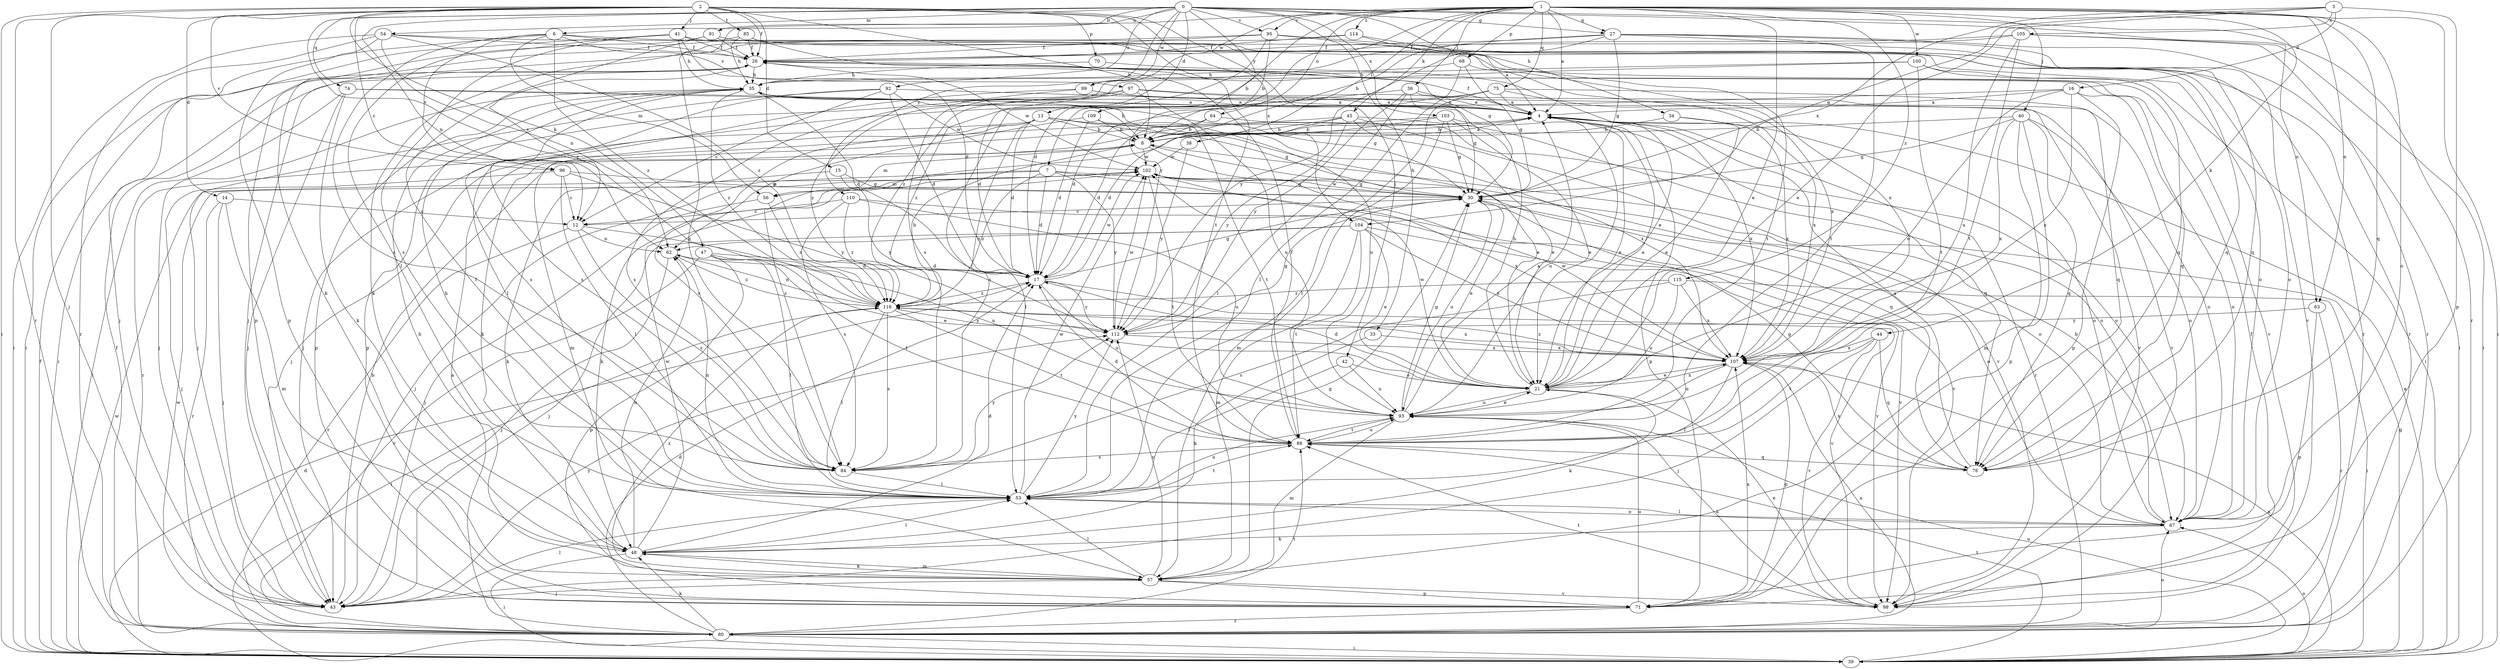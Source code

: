 strict digraph  {
0;
1;
2;
3;
4;
6;
7;
8;
12;
13;
14;
15;
16;
17;
21;
26;
27;
30;
33;
34;
35;
36;
38;
39;
40;
41;
42;
43;
44;
45;
47;
48;
53;
54;
56;
57;
62;
63;
64;
67;
68;
70;
71;
74;
75;
76;
80;
84;
85;
88;
91;
92;
93;
95;
96;
97;
98;
99;
100;
102;
103;
104;
105;
107;
109;
110;
112;
114;
115;
116;
0 -> 6  [label=b];
0 -> 12  [label=c];
0 -> 13  [label=d];
0 -> 27  [label=g];
0 -> 33  [label=h];
0 -> 34  [label=h];
0 -> 54  [label=m];
0 -> 62  [label=n];
0 -> 63  [label=o];
0 -> 74  [label=q];
0 -> 80  [label=r];
0 -> 91  [label=u];
0 -> 92  [label=u];
0 -> 95  [label=v];
0 -> 99  [label=w];
0 -> 103  [label=x];
0 -> 109  [label=y];
0 -> 110  [label=y];
1 -> 4  [label=a];
1 -> 7  [label=b];
1 -> 21  [label=e];
1 -> 27  [label=g];
1 -> 36  [label=i];
1 -> 38  [label=i];
1 -> 39  [label=i];
1 -> 40  [label=j];
1 -> 44  [label=k];
1 -> 45  [label=k];
1 -> 63  [label=o];
1 -> 64  [label=o];
1 -> 67  [label=o];
1 -> 68  [label=p];
1 -> 75  [label=q];
1 -> 76  [label=q];
1 -> 84  [label=s];
1 -> 95  [label=v];
1 -> 99  [label=w];
1 -> 100  [label=w];
1 -> 112  [label=y];
1 -> 114  [label=z];
1 -> 115  [label=z];
2 -> 8  [label=b];
2 -> 14  [label=d];
2 -> 15  [label=d];
2 -> 26  [label=f];
2 -> 39  [label=i];
2 -> 41  [label=j];
2 -> 42  [label=j];
2 -> 43  [label=j];
2 -> 47  [label=k];
2 -> 70  [label=p];
2 -> 80  [label=r];
2 -> 85  [label=t];
2 -> 88  [label=t];
2 -> 96  [label=v];
2 -> 104  [label=x];
2 -> 116  [label=z];
3 -> 16  [label=d];
3 -> 21  [label=e];
3 -> 30  [label=g];
3 -> 71  [label=p];
3 -> 104  [label=x];
3 -> 105  [label=x];
4 -> 8  [label=b];
4 -> 21  [label=e];
4 -> 26  [label=f];
4 -> 48  [label=k];
4 -> 67  [label=o];
4 -> 71  [label=p];
4 -> 80  [label=r];
4 -> 93  [label=u];
4 -> 107  [label=x];
6 -> 26  [label=f];
6 -> 39  [label=i];
6 -> 56  [label=m];
6 -> 84  [label=s];
6 -> 96  [label=v];
6 -> 97  [label=v];
6 -> 107  [label=x];
6 -> 116  [label=z];
7 -> 17  [label=d];
7 -> 30  [label=g];
7 -> 43  [label=j];
7 -> 56  [label=m];
7 -> 98  [label=v];
7 -> 112  [label=y];
7 -> 116  [label=z];
8 -> 4  [label=a];
8 -> 56  [label=m];
8 -> 67  [label=o];
8 -> 76  [label=q];
8 -> 102  [label=w];
12 -> 62  [label=n];
12 -> 80  [label=r];
12 -> 84  [label=s];
12 -> 93  [label=u];
13 -> 8  [label=b];
13 -> 17  [label=d];
13 -> 21  [label=e];
13 -> 30  [label=g];
13 -> 53  [label=l];
13 -> 57  [label=m];
13 -> 80  [label=r];
13 -> 84  [label=s];
13 -> 107  [label=x];
14 -> 12  [label=c];
14 -> 43  [label=j];
14 -> 57  [label=m];
14 -> 80  [label=r];
15 -> 30  [label=g];
15 -> 48  [label=k];
15 -> 112  [label=y];
16 -> 4  [label=a];
16 -> 21  [label=e];
16 -> 67  [label=o];
16 -> 71  [label=p];
16 -> 84  [label=s];
16 -> 107  [label=x];
17 -> 30  [label=g];
17 -> 93  [label=u];
17 -> 98  [label=v];
17 -> 102  [label=w];
17 -> 112  [label=y];
17 -> 116  [label=z];
21 -> 4  [label=a];
21 -> 17  [label=d];
21 -> 35  [label=h];
21 -> 48  [label=k];
21 -> 93  [label=u];
21 -> 102  [label=w];
21 -> 107  [label=x];
26 -> 35  [label=h];
26 -> 39  [label=i];
26 -> 76  [label=q];
26 -> 102  [label=w];
27 -> 8  [label=b];
27 -> 26  [label=f];
27 -> 30  [label=g];
27 -> 39  [label=i];
27 -> 76  [label=q];
27 -> 88  [label=t];
27 -> 98  [label=v];
27 -> 112  [label=y];
30 -> 12  [label=c];
30 -> 21  [label=e];
30 -> 67  [label=o];
30 -> 93  [label=u];
30 -> 102  [label=w];
33 -> 48  [label=k];
33 -> 107  [label=x];
34 -> 8  [label=b];
34 -> 21  [label=e];
34 -> 107  [label=x];
35 -> 4  [label=a];
35 -> 8  [label=b];
35 -> 17  [label=d];
35 -> 30  [label=g];
35 -> 43  [label=j];
35 -> 71  [label=p];
35 -> 84  [label=s];
35 -> 116  [label=z];
36 -> 4  [label=a];
36 -> 17  [label=d];
36 -> 30  [label=g];
36 -> 53  [label=l];
36 -> 67  [label=o];
36 -> 112  [label=y];
38 -> 102  [label=w];
38 -> 112  [label=y];
39 -> 4  [label=a];
39 -> 17  [label=d];
39 -> 26  [label=f];
39 -> 30  [label=g];
39 -> 67  [label=o];
39 -> 88  [label=t];
39 -> 93  [label=u];
39 -> 102  [label=w];
39 -> 107  [label=x];
40 -> 8  [label=b];
40 -> 30  [label=g];
40 -> 57  [label=m];
40 -> 67  [label=o];
40 -> 71  [label=p];
40 -> 76  [label=q];
40 -> 107  [label=x];
41 -> 17  [label=d];
41 -> 26  [label=f];
41 -> 35  [label=h];
41 -> 43  [label=j];
41 -> 53  [label=l];
41 -> 76  [label=q];
41 -> 84  [label=s];
42 -> 21  [label=e];
42 -> 53  [label=l];
42 -> 93  [label=u];
43 -> 8  [label=b];
43 -> 53  [label=l];
43 -> 112  [label=y];
44 -> 43  [label=j];
44 -> 76  [label=q];
44 -> 88  [label=t];
44 -> 98  [label=v];
44 -> 107  [label=x];
45 -> 8  [label=b];
45 -> 17  [label=d];
45 -> 21  [label=e];
45 -> 43  [label=j];
45 -> 67  [label=o];
45 -> 98  [label=v];
45 -> 112  [label=y];
47 -> 17  [label=d];
47 -> 21  [label=e];
47 -> 53  [label=l];
47 -> 71  [label=p];
47 -> 80  [label=r];
47 -> 88  [label=t];
48 -> 17  [label=d];
48 -> 39  [label=i];
48 -> 53  [label=l];
48 -> 57  [label=m];
48 -> 62  [label=n];
48 -> 102  [label=w];
53 -> 26  [label=f];
53 -> 35  [label=h];
53 -> 62  [label=n];
53 -> 67  [label=o];
53 -> 88  [label=t];
53 -> 93  [label=u];
53 -> 102  [label=w];
53 -> 112  [label=y];
54 -> 26  [label=f];
54 -> 39  [label=i];
54 -> 62  [label=n];
54 -> 67  [label=o];
54 -> 71  [label=p];
54 -> 80  [label=r];
54 -> 116  [label=z];
56 -> 43  [label=j];
56 -> 116  [label=z];
57 -> 30  [label=g];
57 -> 35  [label=h];
57 -> 43  [label=j];
57 -> 48  [label=k];
57 -> 53  [label=l];
57 -> 71  [label=p];
57 -> 98  [label=v];
57 -> 112  [label=y];
57 -> 116  [label=z];
62 -> 17  [label=d];
62 -> 43  [label=j];
62 -> 116  [label=z];
63 -> 71  [label=p];
63 -> 80  [label=r];
63 -> 112  [label=y];
64 -> 8  [label=b];
64 -> 17  [label=d];
64 -> 67  [label=o];
67 -> 8  [label=b];
67 -> 48  [label=k];
67 -> 53  [label=l];
68 -> 30  [label=g];
68 -> 35  [label=h];
68 -> 53  [label=l];
68 -> 107  [label=x];
70 -> 21  [label=e];
70 -> 35  [label=h];
71 -> 80  [label=r];
71 -> 93  [label=u];
71 -> 107  [label=x];
74 -> 4  [label=a];
74 -> 39  [label=i];
74 -> 43  [label=j];
74 -> 48  [label=k];
74 -> 93  [label=u];
75 -> 4  [label=a];
75 -> 43  [label=j];
75 -> 53  [label=l];
75 -> 76  [label=q];
75 -> 107  [label=x];
75 -> 116  [label=z];
76 -> 4  [label=a];
76 -> 30  [label=g];
76 -> 107  [label=x];
80 -> 4  [label=a];
80 -> 17  [label=d];
80 -> 26  [label=f];
80 -> 39  [label=i];
80 -> 48  [label=k];
80 -> 67  [label=o];
80 -> 88  [label=t];
80 -> 102  [label=w];
80 -> 107  [label=x];
84 -> 53  [label=l];
84 -> 112  [label=y];
85 -> 26  [label=f];
85 -> 30  [label=g];
85 -> 35  [label=h];
85 -> 71  [label=p];
85 -> 76  [label=q];
88 -> 17  [label=d];
88 -> 26  [label=f];
88 -> 76  [label=q];
88 -> 84  [label=s];
88 -> 93  [label=u];
91 -> 12  [label=c];
91 -> 26  [label=f];
91 -> 48  [label=k];
91 -> 67  [label=o];
92 -> 4  [label=a];
92 -> 12  [label=c];
92 -> 17  [label=d];
92 -> 43  [label=j];
92 -> 84  [label=s];
92 -> 102  [label=w];
93 -> 4  [label=a];
93 -> 21  [label=e];
93 -> 30  [label=g];
93 -> 57  [label=m];
93 -> 88  [label=t];
95 -> 8  [label=b];
95 -> 17  [label=d];
95 -> 26  [label=f];
95 -> 48  [label=k];
95 -> 80  [label=r];
95 -> 88  [label=t];
96 -> 12  [label=c];
96 -> 30  [label=g];
96 -> 43  [label=j];
96 -> 53  [label=l];
96 -> 112  [label=y];
97 -> 4  [label=a];
97 -> 17  [label=d];
97 -> 71  [label=p];
97 -> 93  [label=u];
97 -> 98  [label=v];
97 -> 116  [label=z];
98 -> 21  [label=e];
98 -> 26  [label=f];
98 -> 88  [label=t];
98 -> 93  [label=u];
99 -> 4  [label=a];
99 -> 53  [label=l];
99 -> 84  [label=s];
99 -> 98  [label=v];
100 -> 35  [label=h];
100 -> 39  [label=i];
100 -> 88  [label=t];
100 -> 98  [label=v];
100 -> 116  [label=z];
102 -> 30  [label=g];
102 -> 48  [label=k];
102 -> 88  [label=t];
102 -> 107  [label=x];
103 -> 8  [label=b];
103 -> 21  [label=e];
103 -> 30  [label=g];
103 -> 57  [label=m];
103 -> 76  [label=q];
103 -> 84  [label=s];
104 -> 21  [label=e];
104 -> 43  [label=j];
104 -> 57  [label=m];
104 -> 62  [label=n];
104 -> 88  [label=t];
104 -> 98  [label=v];
104 -> 107  [label=x];
105 -> 26  [label=f];
105 -> 39  [label=i];
105 -> 80  [label=r];
105 -> 84  [label=s];
105 -> 88  [label=t];
105 -> 93  [label=u];
107 -> 21  [label=e];
107 -> 53  [label=l];
107 -> 71  [label=p];
107 -> 93  [label=u];
107 -> 102  [label=w];
107 -> 116  [label=z];
109 -> 8  [label=b];
109 -> 17  [label=d];
109 -> 62  [label=n];
109 -> 88  [label=t];
110 -> 12  [label=c];
110 -> 84  [label=s];
110 -> 93  [label=u];
110 -> 98  [label=v];
110 -> 116  [label=z];
112 -> 30  [label=g];
112 -> 102  [label=w];
112 -> 107  [label=x];
114 -> 4  [label=a];
114 -> 26  [label=f];
114 -> 43  [label=j];
114 -> 80  [label=r];
115 -> 39  [label=i];
115 -> 84  [label=s];
115 -> 93  [label=u];
115 -> 107  [label=x];
115 -> 116  [label=z];
116 -> 8  [label=b];
116 -> 39  [label=i];
116 -> 53  [label=l];
116 -> 62  [label=n];
116 -> 84  [label=s];
116 -> 88  [label=t];
116 -> 107  [label=x];
116 -> 112  [label=y];
}
